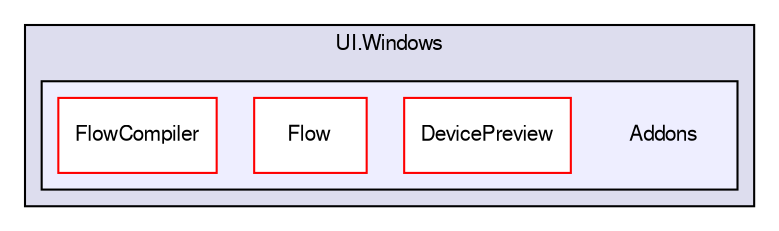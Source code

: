 digraph "Addons" {
  compound=true
  node [ fontsize="10", fontname="FreeSans"];
  edge [ labelfontsize="10", labelfontname="FreeSans"];
  subgraph clusterdir_840d7d22eff27a012a388f4c953ffb27 {
    graph [ bgcolor="#ddddee", pencolor="black", label="UI.Windows" fontname="FreeSans", fontsize="10", URL="dir_840d7d22eff27a012a388f4c953ffb27.html"]
  subgraph clusterdir_3c040b8b22672e643d51bd813fd60ebe {
    graph [ bgcolor="#eeeeff", pencolor="black", label="" URL="dir_3c040b8b22672e643d51bd813fd60ebe.html"];
    dir_3c040b8b22672e643d51bd813fd60ebe [shape=plaintext label="Addons"];
    dir_497a4e34deb19e8e48963cef256d3089 [shape=box label="DevicePreview" color="red" fillcolor="white" style="filled" URL="dir_497a4e34deb19e8e48963cef256d3089.html"];
    dir_f2161341da0c2838c2d943d4603ba5b1 [shape=box label="Flow" color="red" fillcolor="white" style="filled" URL="dir_f2161341da0c2838c2d943d4603ba5b1.html"];
    dir_101f5816ca502e4482798023fac636e8 [shape=box label="FlowCompiler" color="red" fillcolor="white" style="filled" URL="dir_101f5816ca502e4482798023fac636e8.html"];
  }
  }
}
